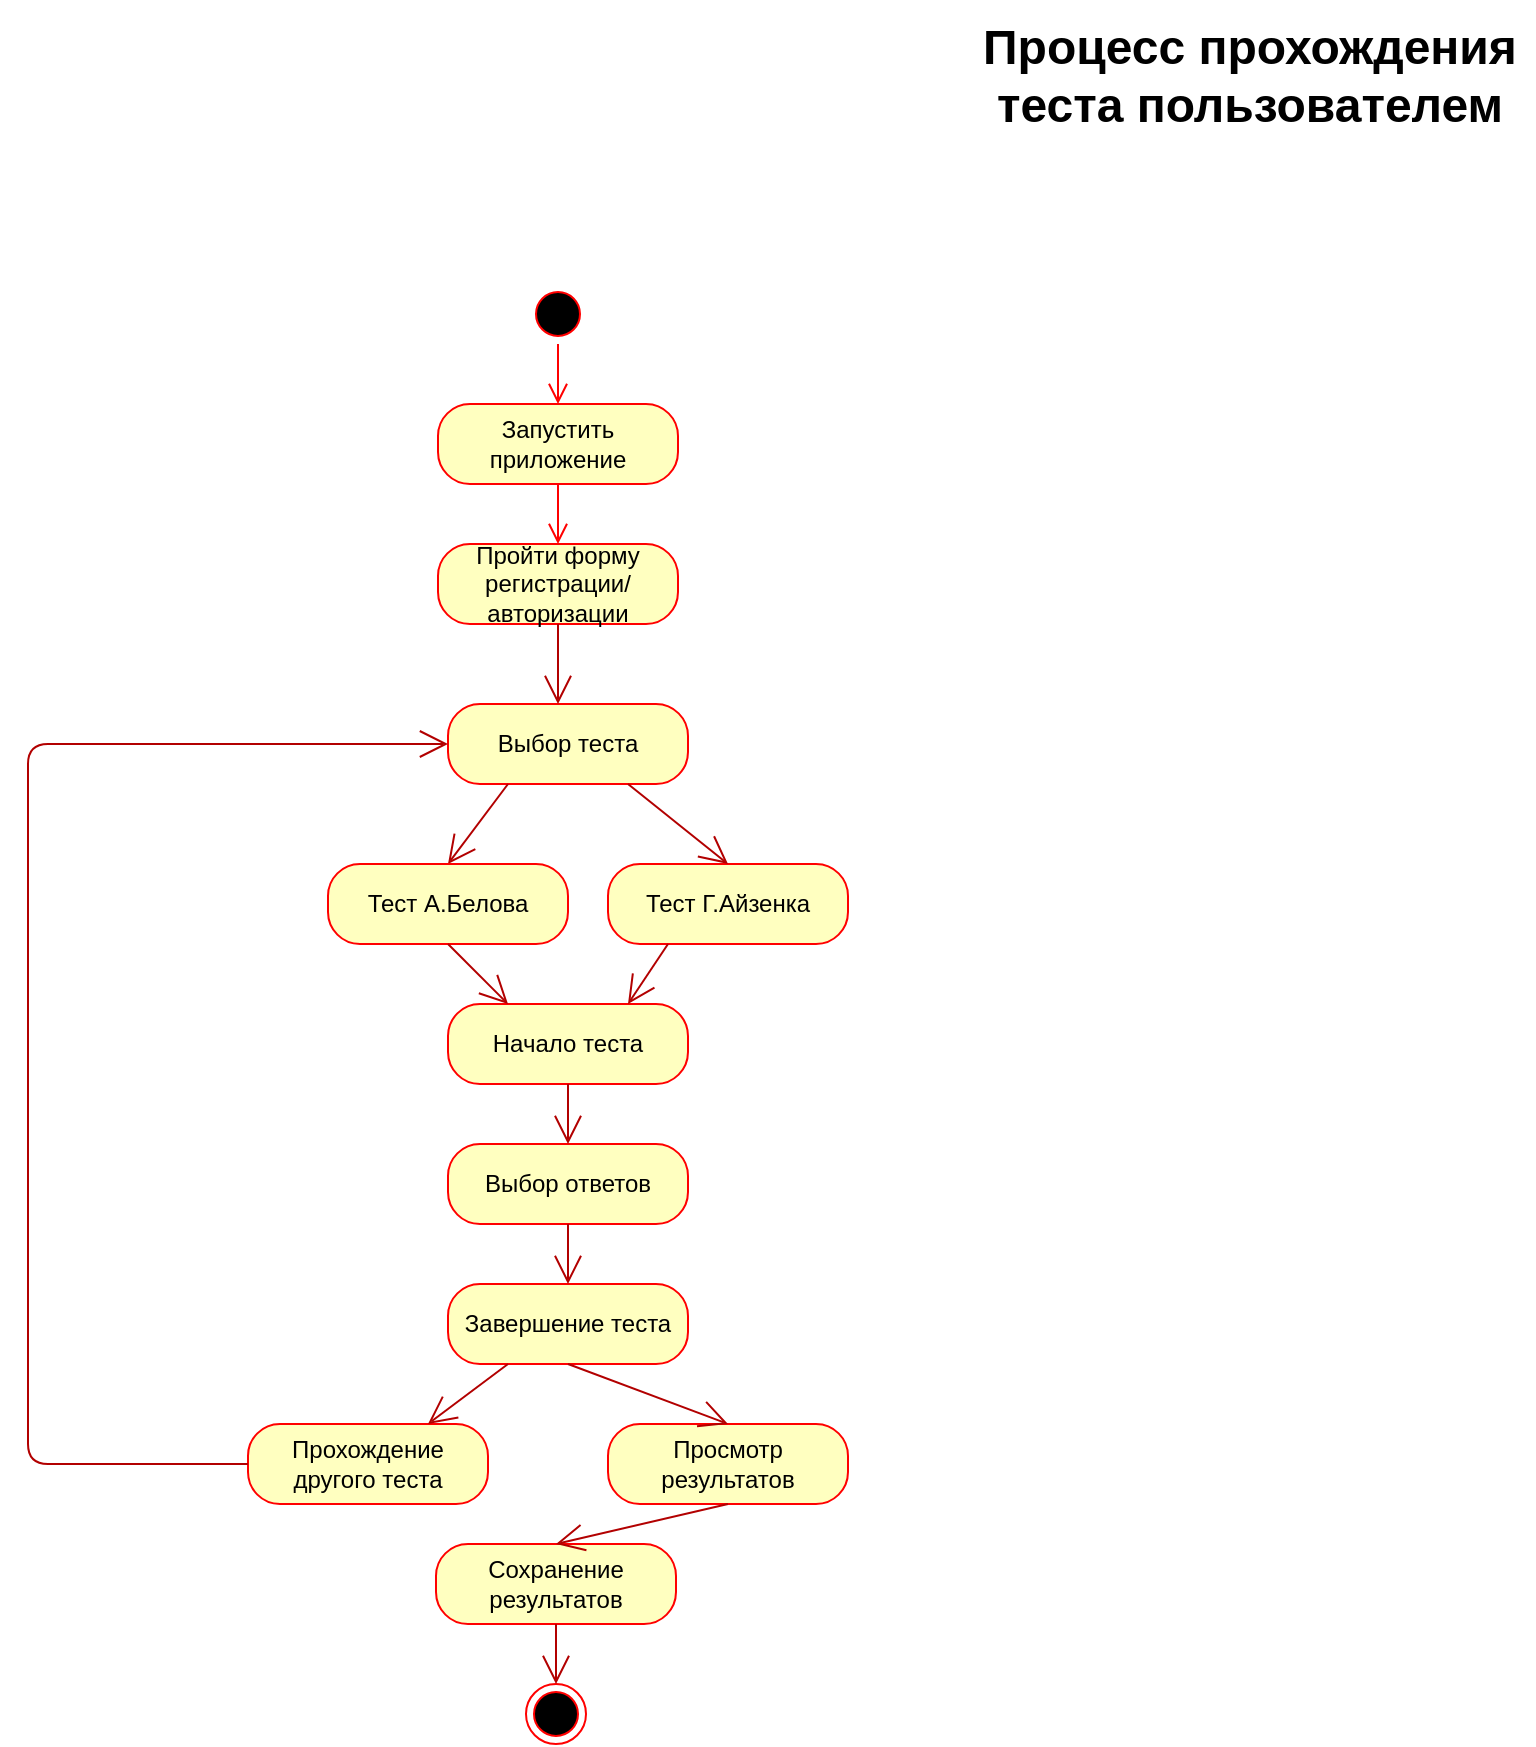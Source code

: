 <mxfile version="13.0.3" type="device"><diagram id="OuvjDGYoO_GZxAjIIaKZ" name="Страница 1"><mxGraphModel dx="1086" dy="1026" grid="0" gridSize="10" guides="1" tooltips="1" connect="1" arrows="1" fold="1" page="0" pageScale="1" pageWidth="827" pageHeight="1169" math="0" shadow="0"><root><mxCell id="0"/><mxCell id="1" parent="0"/><mxCell id="Y7fN1wU83AndB4tRdUBF-1" value="" style="ellipse;html=1;shape=startState;fillColor=#000000;strokeColor=#ff0000;" parent="1" vertex="1"><mxGeometry x="340" y="70" width="30" height="30" as="geometry"/></mxCell><mxCell id="Y7fN1wU83AndB4tRdUBF-2" value="" style="edgeStyle=orthogonalEdgeStyle;html=1;verticalAlign=bottom;endArrow=open;endSize=8;strokeColor=#ff0000;" parent="1" source="Y7fN1wU83AndB4tRdUBF-1" edge="1"><mxGeometry relative="1" as="geometry"><mxPoint x="355" y="130" as="targetPoint"/></mxGeometry></mxCell><mxCell id="Y7fN1wU83AndB4tRdUBF-3" value="Запустить приложение" style="rounded=1;whiteSpace=wrap;html=1;arcSize=40;fontColor=#000000;fillColor=#ffffc0;strokeColor=#ff0000;" parent="1" vertex="1"><mxGeometry x="295" y="130" width="120" height="40" as="geometry"/></mxCell><mxCell id="Y7fN1wU83AndB4tRdUBF-4" value="" style="edgeStyle=orthogonalEdgeStyle;html=1;verticalAlign=bottom;endArrow=open;endSize=8;strokeColor=#ff0000;" parent="1" source="Y7fN1wU83AndB4tRdUBF-3" edge="1"><mxGeometry relative="1" as="geometry"><mxPoint x="355" y="200" as="targetPoint"/></mxGeometry></mxCell><mxCell id="Y7fN1wU83AndB4tRdUBF-5" value="Пройти форму регистрации/авторизации" style="rounded=1;whiteSpace=wrap;html=1;arcSize=40;fontColor=#000000;fillColor=#ffffc0;strokeColor=#ff0000;" parent="1" vertex="1"><mxGeometry x="295" y="200" width="120" height="40" as="geometry"/></mxCell><mxCell id="Y7fN1wU83AndB4tRdUBF-7" value="Выбор теста" style="rounded=1;whiteSpace=wrap;html=1;arcSize=40;fontColor=#000000;fillColor=#ffffc0;strokeColor=#ff0000;" parent="1" vertex="1"><mxGeometry x="300" y="280" width="120" height="40" as="geometry"/></mxCell><mxCell id="Y7fN1wU83AndB4tRdUBF-9" value="" style="endArrow=open;endFill=1;endSize=12;html=1;exitX=0.25;exitY=1;exitDx=0;exitDy=0;fillColor=#e51400;strokeColor=#B20000;entryX=0.5;entryY=0;entryDx=0;entryDy=0;" parent="1" source="Y7fN1wU83AndB4tRdUBF-7" target="Y7fN1wU83AndB4tRdUBF-10" edge="1"><mxGeometry width="160" relative="1" as="geometry"><mxPoint x="330" y="320" as="sourcePoint"/><mxPoint x="290" y="400" as="targetPoint"/></mxGeometry></mxCell><mxCell id="Y7fN1wU83AndB4tRdUBF-10" value="Тест А.Белова" style="rounded=1;whiteSpace=wrap;html=1;arcSize=40;fontColor=#000000;fillColor=#ffffc0;strokeColor=#ff0000;" parent="1" vertex="1"><mxGeometry x="240" y="360" width="120" height="40" as="geometry"/></mxCell><mxCell id="Y7fN1wU83AndB4tRdUBF-12" value="Тест Г.Айзенка" style="rounded=1;whiteSpace=wrap;html=1;arcSize=40;fontColor=#000000;fillColor=#ffffc0;strokeColor=#ff0000;" parent="1" vertex="1"><mxGeometry x="380" y="360" width="120" height="40" as="geometry"/></mxCell><mxCell id="Y7fN1wU83AndB4tRdUBF-14" value="" style="endArrow=open;endFill=1;endSize=12;html=1;exitX=0.75;exitY=1;exitDx=0;exitDy=0;fillColor=#e51400;strokeColor=#B20000;entryX=0.5;entryY=0;entryDx=0;entryDy=0;" parent="1" source="Y7fN1wU83AndB4tRdUBF-7" target="Y7fN1wU83AndB4tRdUBF-12" edge="1"><mxGeometry width="160" relative="1" as="geometry"><mxPoint x="340" y="380" as="sourcePoint"/><mxPoint x="300" y="410" as="targetPoint"/></mxGeometry></mxCell><mxCell id="Y7fN1wU83AndB4tRdUBF-15" value="Начало теста" style="rounded=1;whiteSpace=wrap;html=1;arcSize=40;fontColor=#000000;fillColor=#ffffc0;strokeColor=#ff0000;" parent="1" vertex="1"><mxGeometry x="300" y="430" width="120" height="40" as="geometry"/></mxCell><mxCell id="Y7fN1wU83AndB4tRdUBF-17" value="" style="endArrow=open;endFill=1;endSize=12;html=1;exitX=0.5;exitY=1;exitDx=0;exitDy=0;fillColor=#e51400;strokeColor=#B20000;" parent="1" source="Y7fN1wU83AndB4tRdUBF-5" edge="1"><mxGeometry width="160" relative="1" as="geometry"><mxPoint x="340" y="380" as="sourcePoint"/><mxPoint x="355" y="280" as="targetPoint"/></mxGeometry></mxCell><mxCell id="Y7fN1wU83AndB4tRdUBF-18" value="" style="endArrow=open;endFill=1;endSize=12;html=1;exitX=0.5;exitY=1;exitDx=0;exitDy=0;fillColor=#e51400;strokeColor=#B20000;entryX=0.25;entryY=0;entryDx=0;entryDy=0;" parent="1" source="Y7fN1wU83AndB4tRdUBF-10" target="Y7fN1wU83AndB4tRdUBF-15" edge="1"><mxGeometry width="160" relative="1" as="geometry"><mxPoint x="340" y="330" as="sourcePoint"/><mxPoint x="290" y="370" as="targetPoint"/></mxGeometry></mxCell><mxCell id="Y7fN1wU83AndB4tRdUBF-19" value="" style="endArrow=open;endFill=1;endSize=12;html=1;exitX=0.25;exitY=1;exitDx=0;exitDy=0;fillColor=#e51400;strokeColor=#B20000;entryX=0.75;entryY=0;entryDx=0;entryDy=0;" parent="1" source="Y7fN1wU83AndB4tRdUBF-12" target="Y7fN1wU83AndB4tRdUBF-15" edge="1"><mxGeometry width="160" relative="1" as="geometry"><mxPoint x="290" y="410" as="sourcePoint"/><mxPoint x="334" y="440" as="targetPoint"/></mxGeometry></mxCell><mxCell id="Y7fN1wU83AndB4tRdUBF-20" value="Выбор ответов" style="rounded=1;whiteSpace=wrap;html=1;arcSize=40;fontColor=#000000;fillColor=#ffffc0;strokeColor=#ff0000;" parent="1" vertex="1"><mxGeometry x="300" y="500" width="120" height="40" as="geometry"/></mxCell><mxCell id="Y7fN1wU83AndB4tRdUBF-22" value="" style="endArrow=open;endFill=1;endSize=12;html=1;exitX=0.5;exitY=1;exitDx=0;exitDy=0;fillColor=#e51400;strokeColor=#B20000;entryX=0.5;entryY=0;entryDx=0;entryDy=0;" parent="1" source="Y7fN1wU83AndB4tRdUBF-15" target="Y7fN1wU83AndB4tRdUBF-20" edge="1"><mxGeometry width="160" relative="1" as="geometry"><mxPoint x="400" y="330" as="sourcePoint"/><mxPoint x="450" y="370" as="targetPoint"/></mxGeometry></mxCell><mxCell id="Y7fN1wU83AndB4tRdUBF-23" value="Завершение теста" style="rounded=1;whiteSpace=wrap;html=1;arcSize=40;fontColor=#000000;fillColor=#ffffc0;strokeColor=#ff0000;" parent="1" vertex="1"><mxGeometry x="300" y="570" width="120" height="40" as="geometry"/></mxCell><mxCell id="Y7fN1wU83AndB4tRdUBF-25" value="Просмотр результатов" style="rounded=1;whiteSpace=wrap;html=1;arcSize=40;fontColor=#000000;fillColor=#ffffc0;strokeColor=#ff0000;" parent="1" vertex="1"><mxGeometry x="380" y="640" width="120" height="40" as="geometry"/></mxCell><mxCell id="Y7fN1wU83AndB4tRdUBF-27" value="Прохождение другого теста" style="rounded=1;whiteSpace=wrap;html=1;arcSize=40;fontColor=#000000;fillColor=#ffffc0;strokeColor=#ff0000;" parent="1" vertex="1"><mxGeometry x="200" y="640" width="120" height="40" as="geometry"/></mxCell><mxCell id="Y7fN1wU83AndB4tRdUBF-29" value="Сохранение результатов" style="rounded=1;whiteSpace=wrap;html=1;arcSize=40;fontColor=#000000;fillColor=#ffffc0;strokeColor=#ff0000;" parent="1" vertex="1"><mxGeometry x="294" y="700" width="120" height="40" as="geometry"/></mxCell><mxCell id="Y7fN1wU83AndB4tRdUBF-30" value="" style="endArrow=open;endFill=1;endSize=12;html=1;exitX=0.5;exitY=1;exitDx=0;exitDy=0;fillColor=#e51400;strokeColor=#B20000;entryX=0.5;entryY=0;entryDx=0;entryDy=0;" parent="1" source="Y7fN1wU83AndB4tRdUBF-20" target="Y7fN1wU83AndB4tRdUBF-23" edge="1"><mxGeometry width="160" relative="1" as="geometry"><mxPoint x="370" y="480" as="sourcePoint"/><mxPoint x="370" y="510" as="targetPoint"/></mxGeometry></mxCell><mxCell id="Y7fN1wU83AndB4tRdUBF-31" value="" style="endArrow=open;endFill=1;endSize=12;html=1;exitX=0.5;exitY=1;exitDx=0;exitDy=0;fillColor=#e51400;strokeColor=#B20000;entryX=0.5;entryY=0;entryDx=0;entryDy=0;" parent="1" source="Y7fN1wU83AndB4tRdUBF-23" target="Y7fN1wU83AndB4tRdUBF-25" edge="1"><mxGeometry width="160" relative="1" as="geometry"><mxPoint x="380" y="490" as="sourcePoint"/><mxPoint x="360" y="630" as="targetPoint"/></mxGeometry></mxCell><mxCell id="Y7fN1wU83AndB4tRdUBF-32" value="" style="endArrow=open;endFill=1;endSize=12;html=1;exitX=0.5;exitY=1;exitDx=0;exitDy=0;fillColor=#e51400;strokeColor=#B20000;entryX=0.5;entryY=0;entryDx=0;entryDy=0;" parent="1" source="Y7fN1wU83AndB4tRdUBF-25" target="Y7fN1wU83AndB4tRdUBF-29" edge="1"><mxGeometry width="160" relative="1" as="geometry"><mxPoint x="370" y="620" as="sourcePoint"/><mxPoint x="470" y="620" as="targetPoint"/></mxGeometry></mxCell><mxCell id="Y7fN1wU83AndB4tRdUBF-33" value="" style="endArrow=open;endFill=1;endSize=12;html=1;exitX=0.25;exitY=1;exitDx=0;exitDy=0;fillColor=#e51400;strokeColor=#B20000;entryX=0.75;entryY=0;entryDx=0;entryDy=0;" parent="1" source="Y7fN1wU83AndB4tRdUBF-23" target="Y7fN1wU83AndB4tRdUBF-27" edge="1"><mxGeometry width="160" relative="1" as="geometry"><mxPoint x="380" y="630" as="sourcePoint"/><mxPoint x="240" y="620" as="targetPoint"/><Array as="points"/></mxGeometry></mxCell><mxCell id="Y7fN1wU83AndB4tRdUBF-36" value="" style="endArrow=open;endFill=1;endSize=12;html=1;exitX=0;exitY=0.5;exitDx=0;exitDy=0;fillColor=#e51400;strokeColor=#B20000;entryX=0;entryY=0.5;entryDx=0;entryDy=0;" parent="1" source="Y7fN1wU83AndB4tRdUBF-27" target="Y7fN1wU83AndB4tRdUBF-7" edge="1"><mxGeometry width="160" relative="1" as="geometry"><mxPoint x="450" y="690" as="sourcePoint"/><mxPoint x="370" y="740" as="targetPoint"/><Array as="points"><mxPoint x="90" y="660"/><mxPoint x="90" y="300"/></Array></mxGeometry></mxCell><mxCell id="Y7fN1wU83AndB4tRdUBF-37" value="" style="ellipse;html=1;shape=endState;fillColor=#000000;strokeColor=#ff0000;" parent="1" vertex="1"><mxGeometry x="339" y="770" width="30" height="30" as="geometry"/></mxCell><mxCell id="Y7fN1wU83AndB4tRdUBF-38" value="" style="endArrow=open;endFill=1;endSize=12;html=1;exitX=0.5;exitY=1;exitDx=0;exitDy=0;fillColor=#e51400;strokeColor=#B20000;entryX=0.5;entryY=0;entryDx=0;entryDy=0;" parent="1" source="Y7fN1wU83AndB4tRdUBF-29" target="Y7fN1wU83AndB4tRdUBF-37" edge="1"><mxGeometry width="160" relative="1" as="geometry"><mxPoint x="450" y="690" as="sourcePoint"/><mxPoint x="370" y="740" as="targetPoint"/></mxGeometry></mxCell><mxCell id="Y7fN1wU83AndB4tRdUBF-39" value="&lt;font style=&quot;font-size: 24px&quot;&gt;&lt;b&gt;Процесс прохождения теста пользователем&lt;/b&gt;&lt;/font&gt;" style="text;html=1;strokeColor=none;fillColor=none;align=center;verticalAlign=middle;whiteSpace=wrap;rounded=0;" parent="1" vertex="1"><mxGeometry x="559" y="-72" width="284" height="76" as="geometry"/></mxCell></root></mxGraphModel></diagram></mxfile>